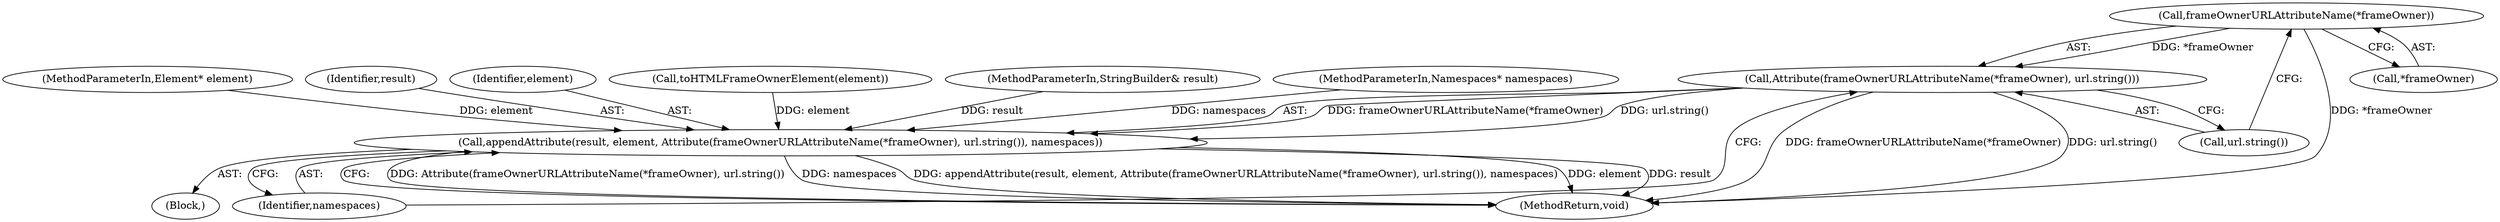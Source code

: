 digraph "1_Chrome_7f0126ff011142c8619b10a6e64d04d1745c503a_3@pointer" {
"1000140" [label="(Call,frameOwnerURLAttributeName(*frameOwner))"];
"1000139" [label="(Call,Attribute(frameOwnerURLAttributeName(*frameOwner), url.string()))"];
"1000136" [label="(Call,appendAttribute(result, element, Attribute(frameOwnerURLAttributeName(*frameOwner), url.string()), namespaces))"];
"1000143" [label="(Call,url.string())"];
"1000144" [label="(Identifier,namespaces)"];
"1000102" [label="(MethodParameterIn,Element* element)"];
"1000139" [label="(Call,Attribute(frameOwnerURLAttributeName(*frameOwner), url.string()))"];
"1000137" [label="(Identifier,result)"];
"1000140" [label="(Call,frameOwnerURLAttributeName(*frameOwner))"];
"1000138" [label="(Identifier,element)"];
"1000145" [label="(MethodReturn,void)"];
"1000112" [label="(Call,toHTMLFrameOwnerElement(element))"];
"1000101" [label="(MethodParameterIn,StringBuilder& result)"];
"1000136" [label="(Call,appendAttribute(result, element, Attribute(frameOwnerURLAttributeName(*frameOwner), url.string()), namespaces))"];
"1000103" [label="(MethodParameterIn,Namespaces* namespaces)"];
"1000141" [label="(Call,*frameOwner)"];
"1000104" [label="(Block,)"];
"1000140" -> "1000139"  [label="AST: "];
"1000140" -> "1000141"  [label="CFG: "];
"1000141" -> "1000140"  [label="AST: "];
"1000143" -> "1000140"  [label="CFG: "];
"1000140" -> "1000145"  [label="DDG: *frameOwner"];
"1000140" -> "1000139"  [label="DDG: *frameOwner"];
"1000139" -> "1000136"  [label="AST: "];
"1000139" -> "1000143"  [label="CFG: "];
"1000143" -> "1000139"  [label="AST: "];
"1000144" -> "1000139"  [label="CFG: "];
"1000139" -> "1000145"  [label="DDG: frameOwnerURLAttributeName(*frameOwner)"];
"1000139" -> "1000145"  [label="DDG: url.string()"];
"1000139" -> "1000136"  [label="DDG: frameOwnerURLAttributeName(*frameOwner)"];
"1000139" -> "1000136"  [label="DDG: url.string()"];
"1000136" -> "1000104"  [label="AST: "];
"1000136" -> "1000144"  [label="CFG: "];
"1000137" -> "1000136"  [label="AST: "];
"1000138" -> "1000136"  [label="AST: "];
"1000144" -> "1000136"  [label="AST: "];
"1000145" -> "1000136"  [label="CFG: "];
"1000136" -> "1000145"  [label="DDG: Attribute(frameOwnerURLAttributeName(*frameOwner), url.string())"];
"1000136" -> "1000145"  [label="DDG: namespaces"];
"1000136" -> "1000145"  [label="DDG: appendAttribute(result, element, Attribute(frameOwnerURLAttributeName(*frameOwner), url.string()), namespaces)"];
"1000136" -> "1000145"  [label="DDG: element"];
"1000136" -> "1000145"  [label="DDG: result"];
"1000101" -> "1000136"  [label="DDG: result"];
"1000112" -> "1000136"  [label="DDG: element"];
"1000102" -> "1000136"  [label="DDG: element"];
"1000103" -> "1000136"  [label="DDG: namespaces"];
}
